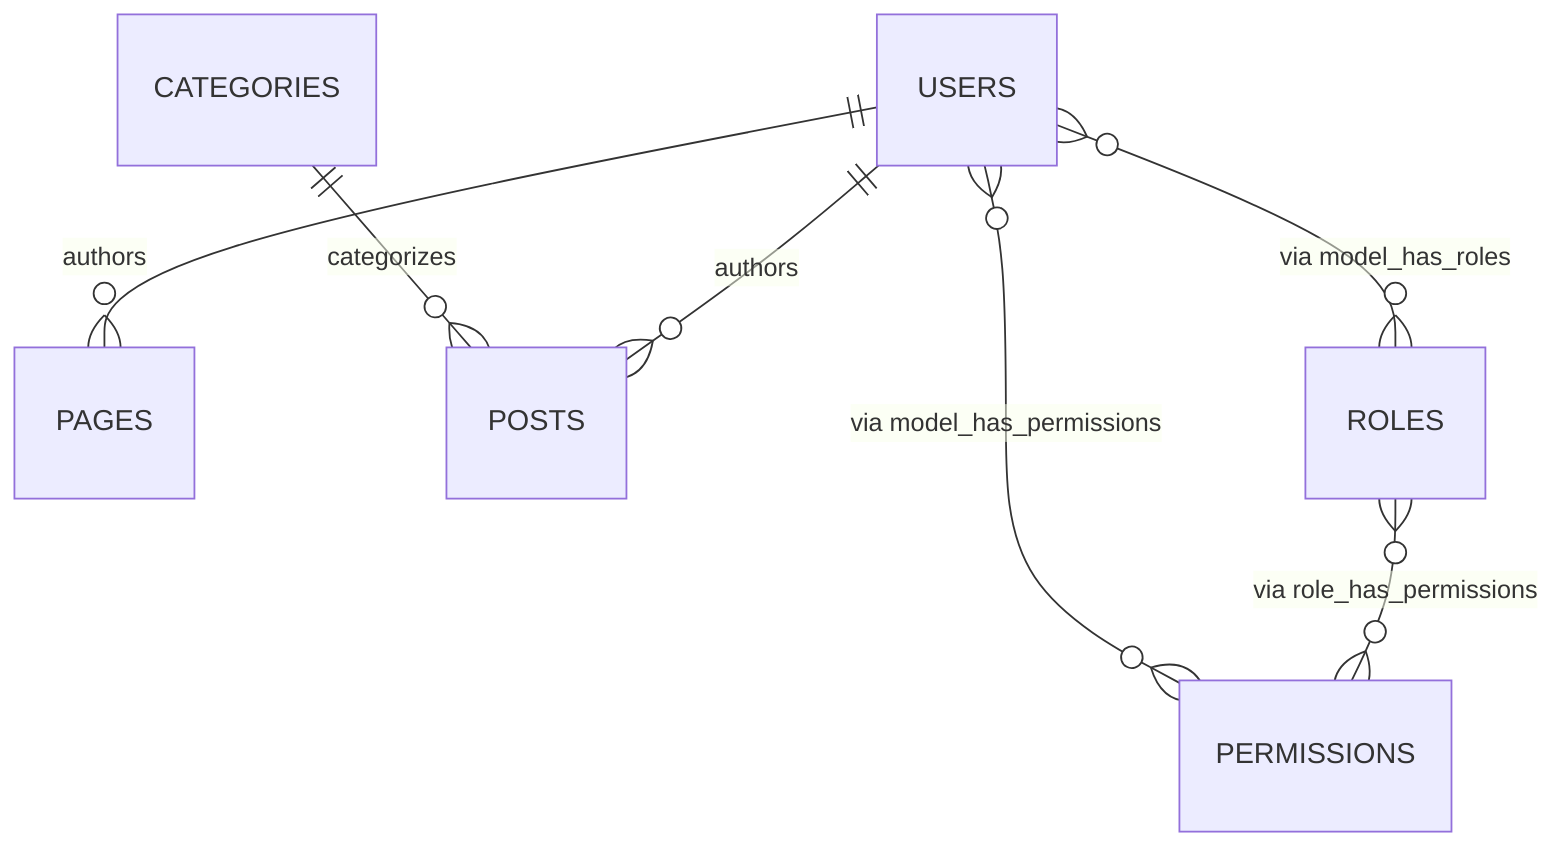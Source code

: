 erDiagram
  USERS ||--o{ PAGES : authors
  USERS ||--o{ POSTS : authors
  CATEGORIES ||--o{ POSTS : categorizes
  ROLES }o--o{ PERMISSIONS : "via role_has_permissions"
  USERS }o--o{ ROLES : "via model_has_roles"
  USERS }o--o{ PERMISSIONS : "via model_has_permissions"